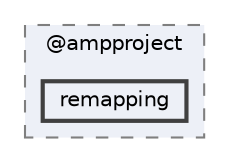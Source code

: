 digraph "pkiclassroomrescheduler/src/main/frontend/node_modules/@ampproject/remapping"
{
 // LATEX_PDF_SIZE
  bgcolor="transparent";
  edge [fontname=Helvetica,fontsize=10,labelfontname=Helvetica,labelfontsize=10];
  node [fontname=Helvetica,fontsize=10,shape=box,height=0.2,width=0.4];
  compound=true
  subgraph clusterdir_1f2d77f693c75b1c8836bffe5bec0b8e {
    graph [ bgcolor="#edf0f7", pencolor="grey50", label="@ampproject", fontname=Helvetica,fontsize=10 style="filled,dashed", URL="dir_1f2d77f693c75b1c8836bffe5bec0b8e.html",tooltip=""]
  dir_c0ecc5aaf78b7166b44372126365f10d [label="remapping", fillcolor="#edf0f7", color="grey25", style="filled,bold", URL="dir_c0ecc5aaf78b7166b44372126365f10d.html",tooltip=""];
  }
}
